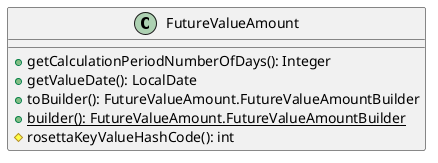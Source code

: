@startuml

    class FutureValueAmount [[FutureValueAmount.html]] {
        +getCalculationPeriodNumberOfDays(): Integer
        +getValueDate(): LocalDate
        +toBuilder(): FutureValueAmount.FutureValueAmountBuilder
        {static} +builder(): FutureValueAmount.FutureValueAmountBuilder
        #rosettaKeyValueHashCode(): int
    }

@enduml
